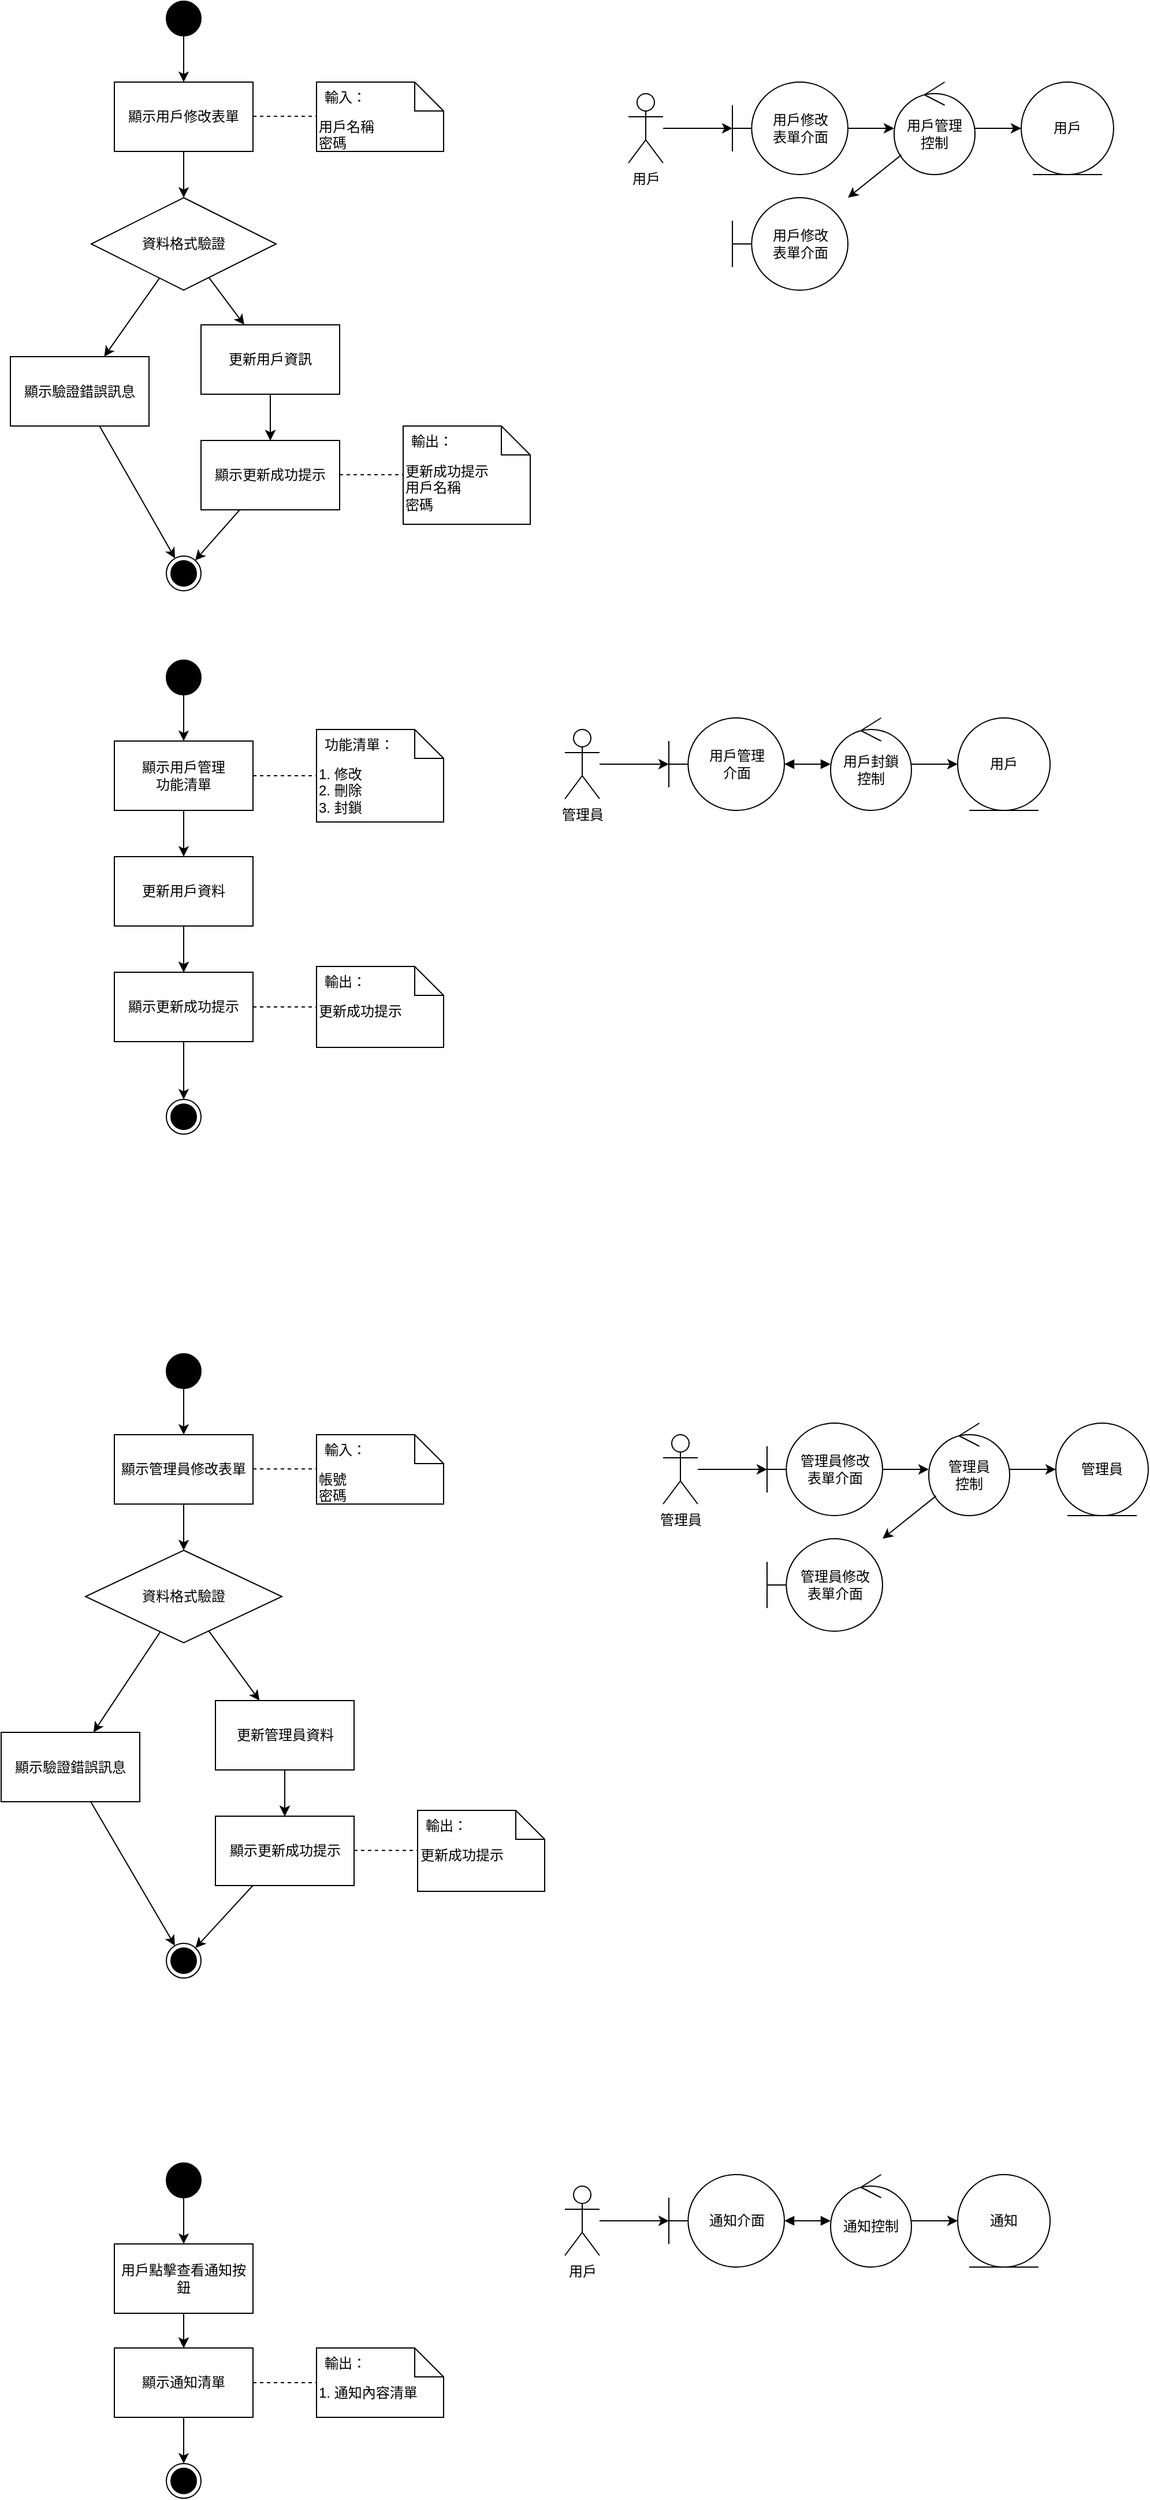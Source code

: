 <mxfile version="22.1.15" type="github">
  <diagram name="第 1 页" id="quUWREb-jlwR2Ny_MdLy">
    <mxGraphModel dx="1461" dy="599" grid="1" gridSize="10" guides="1" tooltips="1" connect="1" arrows="1" fold="1" page="1" pageScale="1" pageWidth="827" pageHeight="1169" math="0" shadow="0">
      <root>
        <mxCell id="0" />
        <mxCell id="1" parent="0" />
        <mxCell id="rR45mx5UOw72tcgHX984-3" value="" style="ellipse;fillColor=strokeColor;html=1;" parent="1" vertex="1">
          <mxGeometry x="165" y="30" width="30" height="30" as="geometry" />
        </mxCell>
        <mxCell id="rR45mx5UOw72tcgHX984-5" value="用戶名稱&lt;br&gt;密碼" style="shape=note2;boundedLbl=1;whiteSpace=wrap;html=1;size=25;verticalAlign=top;align=left;" parent="1" vertex="1">
          <mxGeometry x="295" y="100" width="110" height="60" as="geometry" />
        </mxCell>
        <mxCell id="rR45mx5UOw72tcgHX984-6" value="輸入：" style="resizeWidth=1;part=1;strokeColor=none;fillColor=none;align=left;spacingLeft=5;" parent="rR45mx5UOw72tcgHX984-5" vertex="1">
          <mxGeometry width="110" height="25" relative="1" as="geometry" />
        </mxCell>
        <mxCell id="rR45mx5UOw72tcgHX984-7" value="" style="endArrow=classic;html=1;rounded=0;" parent="1" source="rR45mx5UOw72tcgHX984-3" target="rR45mx5UOw72tcgHX984-8" edge="1">
          <mxGeometry width="50" height="50" relative="1" as="geometry">
            <mxPoint x="465" y="300" as="sourcePoint" />
            <mxPoint x="180" y="100" as="targetPoint" />
          </mxGeometry>
        </mxCell>
        <mxCell id="rR45mx5UOw72tcgHX984-8" value="顯示用戶修改表單" style="rounded=0;whiteSpace=wrap;html=1;" parent="1" vertex="1">
          <mxGeometry x="120" y="100" width="120" height="60" as="geometry" />
        </mxCell>
        <mxCell id="rR45mx5UOw72tcgHX984-14" value="" style="endArrow=classic;html=1;rounded=0;" parent="1" source="rR45mx5UOw72tcgHX984-8" edge="1">
          <mxGeometry width="50" height="50" relative="1" as="geometry">
            <mxPoint x="180" y="160" as="sourcePoint" />
            <mxPoint x="180" y="200" as="targetPoint" />
          </mxGeometry>
        </mxCell>
        <mxCell id="rR45mx5UOw72tcgHX984-16" value="" style="endArrow=classic;html=1;rounded=0;" parent="1" source="8FVNQh2QAiISwq73Q0zM-3" target="rR45mx5UOw72tcgHX984-17" edge="1">
          <mxGeometry width="50" height="50" relative="1" as="geometry">
            <mxPoint x="223.636" y="260" as="sourcePoint" />
            <mxPoint x="180" y="300" as="targetPoint" />
          </mxGeometry>
        </mxCell>
        <mxCell id="rR45mx5UOw72tcgHX984-23" value="" style="edgeStyle=orthogonalEdgeStyle;rounded=0;orthogonalLoop=1;jettySize=auto;html=1;" parent="1" source="rR45mx5UOw72tcgHX984-17" target="rR45mx5UOw72tcgHX984-19" edge="1">
          <mxGeometry relative="1" as="geometry" />
        </mxCell>
        <mxCell id="rR45mx5UOw72tcgHX984-17" value="更新用戶資訊" style="rounded=0;whiteSpace=wrap;html=1;" parent="1" vertex="1">
          <mxGeometry x="195" y="310" width="120" height="60" as="geometry" />
        </mxCell>
        <mxCell id="rR45mx5UOw72tcgHX984-18" value="" style="endArrow=classic;html=1;rounded=0;" parent="1" target="rR45mx5UOw72tcgHX984-19" edge="1">
          <mxGeometry width="50" height="50" relative="1" as="geometry">
            <mxPoint x="255" y="370" as="sourcePoint" />
            <mxPoint x="255" y="410" as="targetPoint" />
          </mxGeometry>
        </mxCell>
        <mxCell id="rR45mx5UOw72tcgHX984-19" value="顯示更新成功提示" style="rounded=0;whiteSpace=wrap;html=1;" parent="1" vertex="1">
          <mxGeometry x="195" y="410" width="120" height="60" as="geometry" />
        </mxCell>
        <mxCell id="rR45mx5UOw72tcgHX984-20" value="更新成功提示&lt;br&gt;用戶名稱&lt;br&gt;密碼&lt;br&gt;" style="shape=note2;boundedLbl=1;whiteSpace=wrap;html=1;size=25;verticalAlign=top;align=left;" parent="1" vertex="1">
          <mxGeometry x="370" y="397.5" width="110" height="85" as="geometry" />
        </mxCell>
        <mxCell id="rR45mx5UOw72tcgHX984-21" value="輸出：" style="resizeWidth=1;part=1;strokeColor=none;fillColor=none;align=left;spacingLeft=5;" parent="rR45mx5UOw72tcgHX984-20" vertex="1">
          <mxGeometry width="110" height="25" relative="1" as="geometry" />
        </mxCell>
        <mxCell id="rR45mx5UOw72tcgHX984-24" value="" style="endArrow=classic;html=1;rounded=0;" parent="1" source="rR45mx5UOw72tcgHX984-19" target="rR45mx5UOw72tcgHX984-25" edge="1">
          <mxGeometry width="50" height="50" relative="1" as="geometry">
            <mxPoint x="190" y="370" as="sourcePoint" />
            <mxPoint x="180" y="510" as="targetPoint" />
          </mxGeometry>
        </mxCell>
        <mxCell id="rR45mx5UOw72tcgHX984-25" value="" style="ellipse;html=1;shape=endState;fillColor=strokeColor;" parent="1" vertex="1">
          <mxGeometry x="165" y="510" width="30" height="30" as="geometry" />
        </mxCell>
        <mxCell id="rR45mx5UOw72tcgHX984-26" value="" style="ellipse;fillColor=strokeColor;html=1;" parent="1" vertex="1">
          <mxGeometry x="165" y="600" width="30" height="30" as="geometry" />
        </mxCell>
        <mxCell id="rR45mx5UOw72tcgHX984-27" value="1. 修改&lt;br&gt;2. 刪除&lt;br&gt;3. 封鎖" style="shape=note2;boundedLbl=1;whiteSpace=wrap;html=1;size=25;verticalAlign=top;align=left;" parent="1" vertex="1">
          <mxGeometry x="295" y="660" width="110" height="80" as="geometry" />
        </mxCell>
        <mxCell id="rR45mx5UOw72tcgHX984-28" value="功能清單：" style="resizeWidth=1;part=1;strokeColor=none;fillColor=none;align=left;spacingLeft=5;" parent="rR45mx5UOw72tcgHX984-27" vertex="1">
          <mxGeometry width="110" height="25" relative="1" as="geometry" />
        </mxCell>
        <mxCell id="rR45mx5UOw72tcgHX984-29" value="" style="endArrow=classic;html=1;rounded=0;" parent="1" source="rR45mx5UOw72tcgHX984-26" target="rR45mx5UOw72tcgHX984-30" edge="1">
          <mxGeometry width="50" height="50" relative="1" as="geometry">
            <mxPoint x="465" y="870" as="sourcePoint" />
            <mxPoint x="180" y="670" as="targetPoint" />
          </mxGeometry>
        </mxCell>
        <mxCell id="rR45mx5UOw72tcgHX984-30" value="顯示用戶管理&lt;br&gt;功能清單" style="rounded=0;whiteSpace=wrap;html=1;" parent="1" vertex="1">
          <mxGeometry x="120" y="670" width="120" height="60" as="geometry" />
        </mxCell>
        <mxCell id="rR45mx5UOw72tcgHX984-32" value="" style="endArrow=classic;html=1;rounded=0;" parent="1" source="rR45mx5UOw72tcgHX984-30" edge="1">
          <mxGeometry width="50" height="50" relative="1" as="geometry">
            <mxPoint x="180" y="730" as="sourcePoint" />
            <mxPoint x="180" y="770" as="targetPoint" />
          </mxGeometry>
        </mxCell>
        <mxCell id="rR45mx5UOw72tcgHX984-35" value="" style="edgeStyle=orthogonalEdgeStyle;rounded=0;orthogonalLoop=1;jettySize=auto;html=1;" parent="1" source="rR45mx5UOw72tcgHX984-36" target="rR45mx5UOw72tcgHX984-38" edge="1">
          <mxGeometry relative="1" as="geometry" />
        </mxCell>
        <mxCell id="rR45mx5UOw72tcgHX984-36" value="更新用戶資料" style="rounded=0;whiteSpace=wrap;html=1;" parent="1" vertex="1">
          <mxGeometry x="120" y="770" width="120" height="60" as="geometry" />
        </mxCell>
        <mxCell id="rR45mx5UOw72tcgHX984-37" value="" style="endArrow=classic;html=1;rounded=0;" parent="1" target="rR45mx5UOw72tcgHX984-38" edge="1">
          <mxGeometry width="50" height="50" relative="1" as="geometry">
            <mxPoint x="180" y="830" as="sourcePoint" />
            <mxPoint x="180" y="870" as="targetPoint" />
          </mxGeometry>
        </mxCell>
        <mxCell id="rR45mx5UOw72tcgHX984-38" value="顯示更新成功提示" style="rounded=0;whiteSpace=wrap;html=1;" parent="1" vertex="1">
          <mxGeometry x="120" y="870" width="120" height="60" as="geometry" />
        </mxCell>
        <mxCell id="rR45mx5UOw72tcgHX984-39" value="更新成功提示" style="shape=note2;boundedLbl=1;whiteSpace=wrap;html=1;size=25;verticalAlign=top;align=left;" parent="1" vertex="1">
          <mxGeometry x="295" y="865" width="110" height="70" as="geometry" />
        </mxCell>
        <mxCell id="rR45mx5UOw72tcgHX984-40" value="輸出：" style="resizeWidth=1;part=1;strokeColor=none;fillColor=none;align=left;spacingLeft=5;" parent="rR45mx5UOw72tcgHX984-39" vertex="1">
          <mxGeometry width="110" height="25" relative="1" as="geometry" />
        </mxCell>
        <mxCell id="rR45mx5UOw72tcgHX984-42" value="" style="endArrow=classic;html=1;rounded=0;" parent="1" source="rR45mx5UOw72tcgHX984-38" target="rR45mx5UOw72tcgHX984-43" edge="1">
          <mxGeometry width="50" height="50" relative="1" as="geometry">
            <mxPoint x="190" y="840" as="sourcePoint" />
            <mxPoint x="180" y="980" as="targetPoint" />
          </mxGeometry>
        </mxCell>
        <mxCell id="rR45mx5UOw72tcgHX984-43" value="" style="ellipse;html=1;shape=endState;fillColor=strokeColor;" parent="1" vertex="1">
          <mxGeometry x="165" y="980" width="30" height="30" as="geometry" />
        </mxCell>
        <mxCell id="rR45mx5UOw72tcgHX984-46" value="" style="ellipse;fillColor=strokeColor;html=1;" parent="1" vertex="1">
          <mxGeometry x="165" y="1200" width="30" height="30" as="geometry" />
        </mxCell>
        <mxCell id="rR45mx5UOw72tcgHX984-49" value="" style="endArrow=classic;html=1;rounded=0;" parent="1" source="rR45mx5UOw72tcgHX984-46" target="rR45mx5UOw72tcgHX984-50" edge="1">
          <mxGeometry width="50" height="50" relative="1" as="geometry">
            <mxPoint x="465" y="1470" as="sourcePoint" />
            <mxPoint x="180" y="1270" as="targetPoint" />
          </mxGeometry>
        </mxCell>
        <mxCell id="rR45mx5UOw72tcgHX984-50" value="顯示管理員修改表單" style="rounded=0;whiteSpace=wrap;html=1;" parent="1" vertex="1">
          <mxGeometry x="120" y="1270" width="120" height="60" as="geometry" />
        </mxCell>
        <mxCell id="rR45mx5UOw72tcgHX984-52" value="" style="endArrow=classic;html=1;rounded=0;" parent="1" source="rR45mx5UOw72tcgHX984-50" target="8FVNQh2QAiISwq73Q0zM-1" edge="1">
          <mxGeometry width="50" height="50" relative="1" as="geometry">
            <mxPoint x="180" y="1330" as="sourcePoint" />
            <mxPoint x="180" y="1370" as="targetPoint" />
          </mxGeometry>
        </mxCell>
        <mxCell id="rR45mx5UOw72tcgHX984-54" value="" style="endArrow=classic;html=1;rounded=0;" parent="1" source="8FVNQh2QAiISwq73Q0zM-1" target="rR45mx5UOw72tcgHX984-56" edge="1">
          <mxGeometry width="50" height="50" relative="1" as="geometry">
            <mxPoint x="180" y="1480" as="sourcePoint" />
            <mxPoint x="180" y="1500" as="targetPoint" />
          </mxGeometry>
        </mxCell>
        <mxCell id="rR45mx5UOw72tcgHX984-55" value="" style="edgeStyle=orthogonalEdgeStyle;rounded=0;orthogonalLoop=1;jettySize=auto;html=1;" parent="1" source="rR45mx5UOw72tcgHX984-56" target="rR45mx5UOw72tcgHX984-58" edge="1">
          <mxGeometry relative="1" as="geometry" />
        </mxCell>
        <mxCell id="rR45mx5UOw72tcgHX984-56" value="更新管理員資料" style="rounded=0;whiteSpace=wrap;html=1;" parent="1" vertex="1">
          <mxGeometry x="207.5" y="1500" width="120" height="60" as="geometry" />
        </mxCell>
        <mxCell id="rR45mx5UOw72tcgHX984-57" value="" style="endArrow=classic;html=1;rounded=0;" parent="1" target="rR45mx5UOw72tcgHX984-58" edge="1">
          <mxGeometry width="50" height="50" relative="1" as="geometry">
            <mxPoint x="267.5" y="1560" as="sourcePoint" />
            <mxPoint x="267.5" y="1600" as="targetPoint" />
          </mxGeometry>
        </mxCell>
        <mxCell id="rR45mx5UOw72tcgHX984-58" value="顯示更新成功提示" style="rounded=0;whiteSpace=wrap;html=1;" parent="1" vertex="1">
          <mxGeometry x="207.5" y="1600" width="120" height="60" as="geometry" />
        </mxCell>
        <mxCell id="rR45mx5UOw72tcgHX984-59" value="更新成功提示" style="shape=note2;boundedLbl=1;whiteSpace=wrap;html=1;size=25;verticalAlign=top;align=left;" parent="1" vertex="1">
          <mxGeometry x="382.5" y="1595" width="110" height="70" as="geometry" />
        </mxCell>
        <mxCell id="rR45mx5UOw72tcgHX984-60" value="輸出：" style="resizeWidth=1;part=1;strokeColor=none;fillColor=none;align=left;spacingLeft=5;" parent="rR45mx5UOw72tcgHX984-59" vertex="1">
          <mxGeometry width="110" height="25" relative="1" as="geometry" />
        </mxCell>
        <mxCell id="rR45mx5UOw72tcgHX984-62" value="" style="endArrow=classic;html=1;rounded=0;" parent="1" source="rR45mx5UOw72tcgHX984-58" target="rR45mx5UOw72tcgHX984-63" edge="1">
          <mxGeometry width="50" height="50" relative="1" as="geometry">
            <mxPoint x="190" y="1570" as="sourcePoint" />
            <mxPoint x="180" y="1710" as="targetPoint" />
          </mxGeometry>
        </mxCell>
        <mxCell id="rR45mx5UOw72tcgHX984-63" value="" style="ellipse;html=1;shape=endState;fillColor=strokeColor;" parent="1" vertex="1">
          <mxGeometry x="165" y="1710" width="30" height="30" as="geometry" />
        </mxCell>
        <mxCell id="rR45mx5UOw72tcgHX984-64" value="帳號&lt;br&gt;密碼" style="shape=note2;boundedLbl=1;whiteSpace=wrap;html=1;size=25;verticalAlign=top;align=left;" parent="1" vertex="1">
          <mxGeometry x="295" y="1270" width="110" height="60" as="geometry" />
        </mxCell>
        <mxCell id="rR45mx5UOw72tcgHX984-65" value="輸入：" style="resizeWidth=1;part=1;strokeColor=none;fillColor=none;align=left;spacingLeft=5;" parent="rR45mx5UOw72tcgHX984-64" vertex="1">
          <mxGeometry width="110" height="25" relative="1" as="geometry" />
        </mxCell>
        <mxCell id="rR45mx5UOw72tcgHX984-67" value="" style="ellipse;fillColor=strokeColor;html=1;" parent="1" vertex="1">
          <mxGeometry x="165" y="1900" width="30" height="30" as="geometry" />
        </mxCell>
        <mxCell id="rR45mx5UOw72tcgHX984-68" value="" style="endArrow=classic;html=1;rounded=0;" parent="1" target="rR45mx5UOw72tcgHX984-69" edge="1">
          <mxGeometry width="50" height="50" relative="1" as="geometry">
            <mxPoint x="180" y="2020" as="sourcePoint" />
            <mxPoint x="180" y="2060" as="targetPoint" />
          </mxGeometry>
        </mxCell>
        <mxCell id="rR45mx5UOw72tcgHX984-69" value="顯示通知清單" style="rounded=0;whiteSpace=wrap;html=1;" parent="1" vertex="1">
          <mxGeometry x="120" y="2060" width="120" height="60" as="geometry" />
        </mxCell>
        <mxCell id="rR45mx5UOw72tcgHX984-71" value="" style="endArrow=classic;html=1;rounded=0;" parent="1" source="rR45mx5UOw72tcgHX984-69" edge="1">
          <mxGeometry width="50" height="50" relative="1" as="geometry">
            <mxPoint x="180" y="2120" as="sourcePoint" />
            <mxPoint x="180" y="2160" as="targetPoint" />
          </mxGeometry>
        </mxCell>
        <mxCell id="rR45mx5UOw72tcgHX984-82" value="" style="ellipse;html=1;shape=endState;fillColor=strokeColor;" parent="1" vertex="1">
          <mxGeometry x="165" y="2160" width="30" height="30" as="geometry" />
        </mxCell>
        <mxCell id="rR45mx5UOw72tcgHX984-83" value="1. 通知內容清單&amp;nbsp;" style="shape=note2;boundedLbl=1;whiteSpace=wrap;html=1;size=25;verticalAlign=top;align=left;" parent="1" vertex="1">
          <mxGeometry x="295" y="2060" width="110" height="60" as="geometry" />
        </mxCell>
        <mxCell id="rR45mx5UOw72tcgHX984-84" value="輸出：" style="resizeWidth=1;part=1;strokeColor=none;fillColor=none;align=left;spacingLeft=5;" parent="rR45mx5UOw72tcgHX984-83" vertex="1">
          <mxGeometry width="110" height="25" relative="1" as="geometry" />
        </mxCell>
        <mxCell id="rR45mx5UOw72tcgHX984-87" value="用戶" style="ellipse;shape=umlEntity;whiteSpace=wrap;html=1;" parent="1" vertex="1">
          <mxGeometry x="905" y="100" width="80" height="80" as="geometry" />
        </mxCell>
        <mxCell id="rR45mx5UOw72tcgHX984-88" value="用戶修改&lt;br&gt;表單介面" style="shape=umlBoundary;whiteSpace=wrap;html=1;" parent="1" vertex="1">
          <mxGeometry x="655" y="100" width="100" height="80" as="geometry" />
        </mxCell>
        <mxCell id="rR45mx5UOw72tcgHX984-89" value="用戶" style="shape=umlActor;verticalLabelPosition=bottom;verticalAlign=top;html=1;" parent="1" vertex="1">
          <mxGeometry x="565" y="110" width="30" height="60" as="geometry" />
        </mxCell>
        <mxCell id="rR45mx5UOw72tcgHX984-91" value="" style="endArrow=classic;html=1;rounded=0;" parent="1" source="rR45mx5UOw72tcgHX984-89" target="rR45mx5UOw72tcgHX984-88" edge="1">
          <mxGeometry width="50" height="50" relative="1" as="geometry">
            <mxPoint x="635" y="60" as="sourcePoint" />
            <mxPoint x="635" y="100" as="targetPoint" />
          </mxGeometry>
        </mxCell>
        <mxCell id="rR45mx5UOw72tcgHX984-92" value="用戶管理&lt;br&gt;控制" style="ellipse;shape=umlControl;whiteSpace=wrap;html=1;" parent="1" vertex="1">
          <mxGeometry x="795" y="100" width="70" height="80" as="geometry" />
        </mxCell>
        <mxCell id="rR45mx5UOw72tcgHX984-94" value="" style="endArrow=classic;html=1;rounded=0;" parent="1" source="rR45mx5UOw72tcgHX984-92" target="rR45mx5UOw72tcgHX984-87" edge="1">
          <mxGeometry width="50" height="50" relative="1" as="geometry">
            <mxPoint x="825" y="210" as="sourcePoint" />
            <mxPoint x="805" y="150" as="targetPoint" />
          </mxGeometry>
        </mxCell>
        <mxCell id="rR45mx5UOw72tcgHX984-95" value="用戶修改&lt;br&gt;表單介面" style="shape=umlBoundary;whiteSpace=wrap;html=1;" parent="1" vertex="1">
          <mxGeometry x="655" y="200" width="100" height="80" as="geometry" />
        </mxCell>
        <mxCell id="rR45mx5UOw72tcgHX984-96" value="" style="endArrow=classic;html=1;rounded=0;" parent="1" source="rR45mx5UOw72tcgHX984-92" target="rR45mx5UOw72tcgHX984-95" edge="1">
          <mxGeometry width="50" height="50" relative="1" as="geometry">
            <mxPoint x="875" y="150" as="sourcePoint" />
            <mxPoint x="765" y="200" as="targetPoint" />
          </mxGeometry>
        </mxCell>
        <mxCell id="rR45mx5UOw72tcgHX984-97" value="用戶" style="ellipse;shape=umlEntity;whiteSpace=wrap;html=1;" parent="1" vertex="1">
          <mxGeometry x="850" y="650" width="80" height="80" as="geometry" />
        </mxCell>
        <mxCell id="rR45mx5UOw72tcgHX984-98" value="用戶管理&lt;br&gt;介面" style="shape=umlBoundary;whiteSpace=wrap;html=1;" parent="1" vertex="1">
          <mxGeometry x="600" y="650" width="100" height="80" as="geometry" />
        </mxCell>
        <mxCell id="rR45mx5UOw72tcgHX984-99" value="管理員" style="shape=umlActor;verticalLabelPosition=bottom;verticalAlign=top;html=1;" parent="1" vertex="1">
          <mxGeometry x="510" y="660" width="30" height="60" as="geometry" />
        </mxCell>
        <mxCell id="rR45mx5UOw72tcgHX984-100" value="" style="endArrow=classic;html=1;rounded=0;" parent="1" source="rR45mx5UOw72tcgHX984-99" target="rR45mx5UOw72tcgHX984-98" edge="1">
          <mxGeometry width="50" height="50" relative="1" as="geometry">
            <mxPoint x="580" y="610" as="sourcePoint" />
            <mxPoint x="580" y="650" as="targetPoint" />
          </mxGeometry>
        </mxCell>
        <mxCell id="rR45mx5UOw72tcgHX984-101" value="用戶封鎖&lt;br&gt;控制" style="ellipse;shape=umlControl;whiteSpace=wrap;html=1;" parent="1" vertex="1">
          <mxGeometry x="740" y="650" width="70" height="80" as="geometry" />
        </mxCell>
        <mxCell id="rR45mx5UOw72tcgHX984-103" value="" style="endArrow=classic;html=1;rounded=0;" parent="1" source="rR45mx5UOw72tcgHX984-101" target="rR45mx5UOw72tcgHX984-97" edge="1">
          <mxGeometry width="50" height="50" relative="1" as="geometry">
            <mxPoint x="770" y="760" as="sourcePoint" />
            <mxPoint x="750" y="700" as="targetPoint" />
          </mxGeometry>
        </mxCell>
        <mxCell id="rR45mx5UOw72tcgHX984-108" value="管理員" style="ellipse;shape=umlEntity;whiteSpace=wrap;html=1;" parent="1" vertex="1">
          <mxGeometry x="935" y="1260" width="80" height="80" as="geometry" />
        </mxCell>
        <mxCell id="rR45mx5UOw72tcgHX984-109" value="管理員修改&lt;br&gt;表單介面" style="shape=umlBoundary;whiteSpace=wrap;html=1;" parent="1" vertex="1">
          <mxGeometry x="685" y="1260" width="100" height="80" as="geometry" />
        </mxCell>
        <mxCell id="rR45mx5UOw72tcgHX984-110" value="管理員" style="shape=umlActor;verticalLabelPosition=bottom;verticalAlign=top;html=1;" parent="1" vertex="1">
          <mxGeometry x="595" y="1270" width="30" height="60" as="geometry" />
        </mxCell>
        <mxCell id="rR45mx5UOw72tcgHX984-111" value="" style="endArrow=classic;html=1;rounded=0;" parent="1" source="rR45mx5UOw72tcgHX984-110" target="rR45mx5UOw72tcgHX984-109" edge="1">
          <mxGeometry width="50" height="50" relative="1" as="geometry">
            <mxPoint x="665" y="1220" as="sourcePoint" />
            <mxPoint x="665" y="1260" as="targetPoint" />
          </mxGeometry>
        </mxCell>
        <mxCell id="rR45mx5UOw72tcgHX984-112" value="管理員&lt;br&gt;控制" style="ellipse;shape=umlControl;whiteSpace=wrap;html=1;" parent="1" vertex="1">
          <mxGeometry x="825" y="1260" width="70" height="80" as="geometry" />
        </mxCell>
        <mxCell id="rR45mx5UOw72tcgHX984-114" value="" style="endArrow=classic;html=1;rounded=0;" parent="1" source="rR45mx5UOw72tcgHX984-112" target="rR45mx5UOw72tcgHX984-108" edge="1">
          <mxGeometry width="50" height="50" relative="1" as="geometry">
            <mxPoint x="855" y="1370" as="sourcePoint" />
            <mxPoint x="835" y="1310" as="targetPoint" />
          </mxGeometry>
        </mxCell>
        <mxCell id="rR45mx5UOw72tcgHX984-115" value="管理員修改&lt;br&gt;表單介面" style="shape=umlBoundary;whiteSpace=wrap;html=1;" parent="1" vertex="1">
          <mxGeometry x="685" y="1360" width="100" height="80" as="geometry" />
        </mxCell>
        <mxCell id="rR45mx5UOw72tcgHX984-116" value="" style="endArrow=classic;html=1;rounded=0;" parent="1" source="rR45mx5UOw72tcgHX984-112" target="rR45mx5UOw72tcgHX984-115" edge="1">
          <mxGeometry width="50" height="50" relative="1" as="geometry">
            <mxPoint x="905" y="1310" as="sourcePoint" />
            <mxPoint x="945" y="1310" as="targetPoint" />
          </mxGeometry>
        </mxCell>
        <mxCell id="rR45mx5UOw72tcgHX984-126" value="通知" style="ellipse;shape=umlEntity;whiteSpace=wrap;html=1;" parent="1" vertex="1">
          <mxGeometry x="850" y="1910" width="80" height="80" as="geometry" />
        </mxCell>
        <mxCell id="rR45mx5UOw72tcgHX984-127" value="通知介面" style="shape=umlBoundary;whiteSpace=wrap;html=1;" parent="1" vertex="1">
          <mxGeometry x="600" y="1910" width="100" height="80" as="geometry" />
        </mxCell>
        <mxCell id="rR45mx5UOw72tcgHX984-128" value="用戶" style="shape=umlActor;verticalLabelPosition=bottom;verticalAlign=top;html=1;" parent="1" vertex="1">
          <mxGeometry x="510" y="1920" width="30" height="60" as="geometry" />
        </mxCell>
        <mxCell id="rR45mx5UOw72tcgHX984-129" value="" style="endArrow=classic;html=1;rounded=0;" parent="1" source="rR45mx5UOw72tcgHX984-128" target="rR45mx5UOw72tcgHX984-127" edge="1">
          <mxGeometry width="50" height="50" relative="1" as="geometry">
            <mxPoint x="580" y="1870" as="sourcePoint" />
            <mxPoint x="580" y="1910" as="targetPoint" />
          </mxGeometry>
        </mxCell>
        <mxCell id="rR45mx5UOw72tcgHX984-130" value="通知控制" style="ellipse;shape=umlControl;whiteSpace=wrap;html=1;" parent="1" vertex="1">
          <mxGeometry x="740" y="1910" width="70" height="80" as="geometry" />
        </mxCell>
        <mxCell id="rR45mx5UOw72tcgHX984-132" value="" style="endArrow=classic;html=1;rounded=0;" parent="1" source="rR45mx5UOw72tcgHX984-130" target="rR45mx5UOw72tcgHX984-126" edge="1">
          <mxGeometry width="50" height="50" relative="1" as="geometry">
            <mxPoint x="770" y="2020" as="sourcePoint" />
            <mxPoint x="750" y="1960" as="targetPoint" />
          </mxGeometry>
        </mxCell>
        <mxCell id="rR45mx5UOw72tcgHX984-138" value="" style="endArrow=block;startArrow=block;endFill=1;startFill=1;html=1;rounded=0;" parent="1" source="rR45mx5UOw72tcgHX984-127" target="rR45mx5UOw72tcgHX984-130" edge="1">
          <mxGeometry width="160" relative="1" as="geometry">
            <mxPoint x="330" y="1910" as="sourcePoint" />
            <mxPoint x="490" y="1910" as="targetPoint" />
          </mxGeometry>
        </mxCell>
        <mxCell id="rR45mx5UOw72tcgHX984-145" value="" style="endArrow=none;dashed=1;html=1;rounded=0;" parent="1" source="rR45mx5UOw72tcgHX984-30" target="rR45mx5UOw72tcgHX984-27" edge="1">
          <mxGeometry width="50" height="50" relative="1" as="geometry">
            <mxPoint x="500" y="780" as="sourcePoint" />
            <mxPoint x="550" y="730" as="targetPoint" />
          </mxGeometry>
        </mxCell>
        <mxCell id="rR45mx5UOw72tcgHX984-146" value="" style="endArrow=none;dashed=1;html=1;rounded=0;" parent="1" source="rR45mx5UOw72tcgHX984-38" target="rR45mx5UOw72tcgHX984-39" edge="1">
          <mxGeometry width="50" height="50" relative="1" as="geometry">
            <mxPoint x="250" y="840" as="sourcePoint" />
            <mxPoint x="305" y="840" as="targetPoint" />
          </mxGeometry>
        </mxCell>
        <mxCell id="rR45mx5UOw72tcgHX984-148" value="" style="endArrow=none;dashed=1;html=1;rounded=0;" parent="1" source="rR45mx5UOw72tcgHX984-69" target="rR45mx5UOw72tcgHX984-83" edge="1">
          <mxGeometry width="50" height="50" relative="1" as="geometry">
            <mxPoint x="420" y="2260" as="sourcePoint" />
            <mxPoint x="470" y="2210" as="targetPoint" />
          </mxGeometry>
        </mxCell>
        <mxCell id="rR45mx5UOw72tcgHX984-149" value="" style="endArrow=none;dashed=1;html=1;rounded=0;" parent="1" edge="1">
          <mxGeometry width="50" height="50" relative="1" as="geometry">
            <mxPoint x="327.5" y="1629.66" as="sourcePoint" />
            <mxPoint x="382.5" y="1629.66" as="targetPoint" />
          </mxGeometry>
        </mxCell>
        <mxCell id="rR45mx5UOw72tcgHX984-150" value="" style="endArrow=none;dashed=1;html=1;rounded=0;" parent="1" edge="1">
          <mxGeometry width="50" height="50" relative="1" as="geometry">
            <mxPoint x="240" y="1299.66" as="sourcePoint" />
            <mxPoint x="295" y="1299.66" as="targetPoint" />
          </mxGeometry>
        </mxCell>
        <mxCell id="rR45mx5UOw72tcgHX984-151" value="" style="endArrow=classic;html=1;rounded=0;" parent="1" source="rR45mx5UOw72tcgHX984-109" target="rR45mx5UOw72tcgHX984-112" edge="1">
          <mxGeometry width="50" height="50" relative="1" as="geometry">
            <mxPoint x="841" y="1333" as="sourcePoint" />
            <mxPoint x="855" y="1380" as="targetPoint" />
          </mxGeometry>
        </mxCell>
        <mxCell id="rR45mx5UOw72tcgHX984-152" value="" style="endArrow=none;dashed=1;html=1;rounded=0;" parent="1" edge="1">
          <mxGeometry width="50" height="50" relative="1" as="geometry">
            <mxPoint x="315" y="439.66" as="sourcePoint" />
            <mxPoint x="370" y="439.66" as="targetPoint" />
          </mxGeometry>
        </mxCell>
        <mxCell id="rR45mx5UOw72tcgHX984-153" value="" style="endArrow=none;dashed=1;html=1;rounded=0;" parent="1" edge="1">
          <mxGeometry width="50" height="50" relative="1" as="geometry">
            <mxPoint x="240" y="129.66" as="sourcePoint" />
            <mxPoint x="295" y="129.66" as="targetPoint" />
          </mxGeometry>
        </mxCell>
        <mxCell id="rR45mx5UOw72tcgHX984-154" value="" style="endArrow=block;startArrow=block;endFill=1;startFill=1;html=1;rounded=0;" parent="1" source="rR45mx5UOw72tcgHX984-98" target="rR45mx5UOw72tcgHX984-101" edge="1">
          <mxGeometry width="160" relative="1" as="geometry">
            <mxPoint x="700" y="689.5" as="sourcePoint" />
            <mxPoint x="750" y="689.5" as="targetPoint" />
          </mxGeometry>
        </mxCell>
        <mxCell id="rR45mx5UOw72tcgHX984-163" value="" style="edgeStyle=orthogonalEdgeStyle;rounded=0;orthogonalLoop=1;jettySize=auto;html=1;" parent="1" source="rR45mx5UOw72tcgHX984-162" target="rR45mx5UOw72tcgHX984-69" edge="1">
          <mxGeometry relative="1" as="geometry">
            <Array as="points">
              <mxPoint x="180" y="2050" />
              <mxPoint x="180" y="2050" />
            </Array>
          </mxGeometry>
        </mxCell>
        <mxCell id="rR45mx5UOw72tcgHX984-162" value="用戶點擊查看通知按鈕" style="rounded=0;whiteSpace=wrap;html=1;" parent="1" vertex="1">
          <mxGeometry x="120" y="1970" width="120" height="60" as="geometry" />
        </mxCell>
        <mxCell id="rR45mx5UOw72tcgHX984-165" value="" style="edgeStyle=orthogonalEdgeStyle;rounded=0;orthogonalLoop=1;jettySize=auto;html=1;" parent="1" source="rR45mx5UOw72tcgHX984-67" target="rR45mx5UOw72tcgHX984-162" edge="1">
          <mxGeometry relative="1" as="geometry">
            <mxPoint x="165" y="1940" as="sourcePoint" />
            <mxPoint x="175" y="1980" as="targetPoint" />
            <Array as="points" />
          </mxGeometry>
        </mxCell>
        <mxCell id="8FVNQh2QAiISwq73Q0zM-1" value="資料格式驗證" style="rhombus;whiteSpace=wrap;html=1;" vertex="1" parent="1">
          <mxGeometry x="95" y="1370" width="170" height="80" as="geometry" />
        </mxCell>
        <mxCell id="8FVNQh2QAiISwq73Q0zM-3" value="資料格式驗證" style="rhombus;whiteSpace=wrap;html=1;" vertex="1" parent="1">
          <mxGeometry x="100" y="200" width="160" height="80" as="geometry" />
        </mxCell>
        <mxCell id="8FVNQh2QAiISwq73Q0zM-4" value="" style="endArrow=classic;html=1;rounded=0;" edge="1" parent="1" source="8FVNQh2QAiISwq73Q0zM-3" target="8FVNQh2QAiISwq73Q0zM-5">
          <mxGeometry width="50" height="50" relative="1" as="geometry">
            <mxPoint x="226" y="272" as="sourcePoint" />
            <mxPoint x="90" y="350" as="targetPoint" />
          </mxGeometry>
        </mxCell>
        <mxCell id="8FVNQh2QAiISwq73Q0zM-5" value="顯示驗證錯誤訊息" style="rounded=0;whiteSpace=wrap;html=1;" vertex="1" parent="1">
          <mxGeometry x="30" y="337.5" width="120" height="60" as="geometry" />
        </mxCell>
        <mxCell id="8FVNQh2QAiISwq73Q0zM-6" value="" style="endArrow=classic;html=1;rounded=0;" edge="1" parent="1" source="8FVNQh2QAiISwq73Q0zM-5" target="rR45mx5UOw72tcgHX984-25">
          <mxGeometry width="50" height="50" relative="1" as="geometry">
            <mxPoint x="191" y="416" as="sourcePoint" />
            <mxPoint x="100" y="464" as="targetPoint" />
          </mxGeometry>
        </mxCell>
        <mxCell id="8FVNQh2QAiISwq73Q0zM-7" value="" style="endArrow=classic;html=1;rounded=0;" edge="1" parent="1" source="rR45mx5UOw72tcgHX984-88" target="rR45mx5UOw72tcgHX984-92">
          <mxGeometry width="50" height="50" relative="1" as="geometry">
            <mxPoint x="811" y="173" as="sourcePoint" />
            <mxPoint x="790" y="240" as="targetPoint" />
          </mxGeometry>
        </mxCell>
        <mxCell id="8FVNQh2QAiISwq73Q0zM-9" value="" style="endArrow=classic;html=1;rounded=0;" edge="1" parent="1" target="8FVNQh2QAiISwq73Q0zM-10" source="8FVNQh2QAiISwq73Q0zM-1">
          <mxGeometry width="50" height="50" relative="1" as="geometry">
            <mxPoint x="151" y="1460" as="sourcePoint" />
            <mxPoint x="82" y="1540" as="targetPoint" />
          </mxGeometry>
        </mxCell>
        <mxCell id="8FVNQh2QAiISwq73Q0zM-10" value="顯示驗證錯誤訊息" style="rounded=0;whiteSpace=wrap;html=1;" vertex="1" parent="1">
          <mxGeometry x="22" y="1527.5" width="120" height="60" as="geometry" />
        </mxCell>
        <mxCell id="8FVNQh2QAiISwq73Q0zM-11" value="" style="endArrow=classic;html=1;rounded=0;" edge="1" parent="1" source="8FVNQh2QAiISwq73Q0zM-10" target="rR45mx5UOw72tcgHX984-63">
          <mxGeometry width="50" height="50" relative="1" as="geometry">
            <mxPoint x="183" y="1606" as="sourcePoint" />
            <mxPoint x="165" y="1702" as="targetPoint" />
          </mxGeometry>
        </mxCell>
      </root>
    </mxGraphModel>
  </diagram>
</mxfile>
